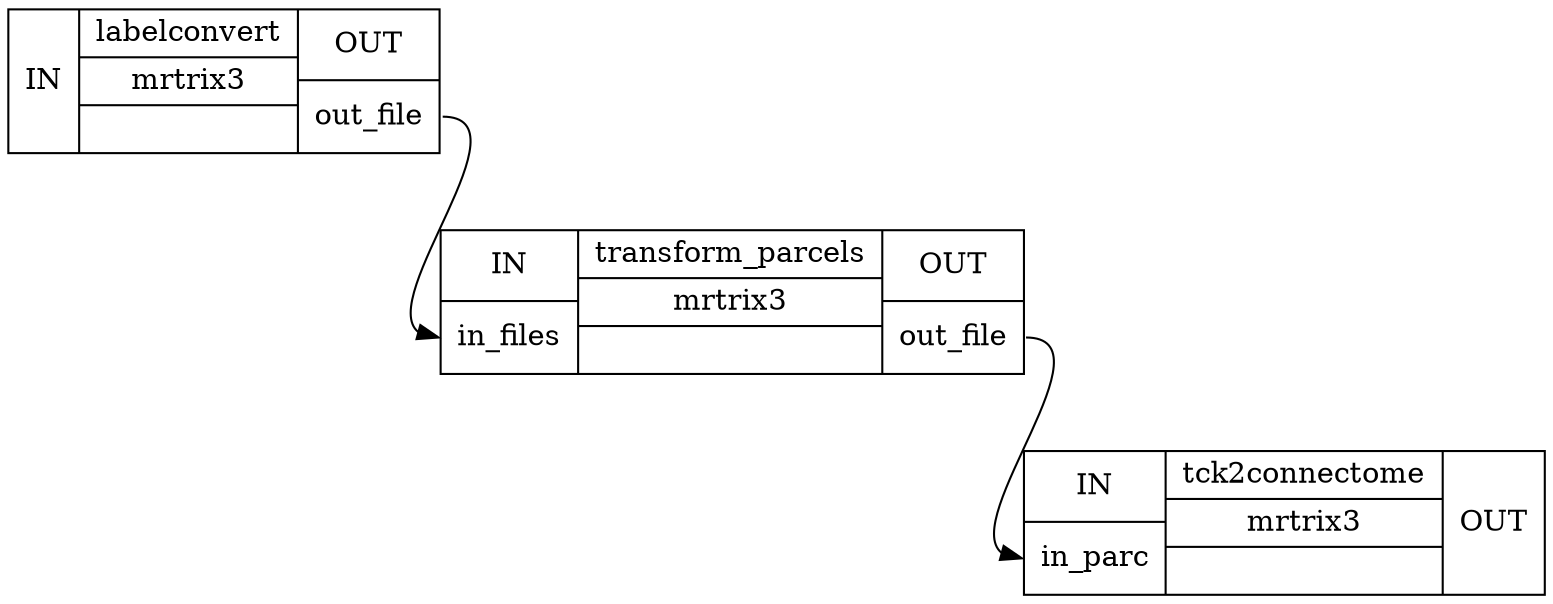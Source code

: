 digraph structs {
node [shape=record];
connectomelabelconvert [label="{IN}|{ labelconvert | mrtrix3 |  }|{OUT|<outoutfile> out_file}"];
connectometransform_parcels [label="{IN|<ininfiles> in_files}|{ transform_parcels | mrtrix3 |  }|{OUT|<outoutfile> out_file}"];
connectometck2connectome [label="{IN|<ininparc> in_parc}|{ tck2connectome | mrtrix3 |  }|{OUT}"];
connectomelabelconvert:outoutfile:e -> connectometransform_parcels:ininfiles:w;
connectometransform_parcels:outoutfile:e -> connectometck2connectome:ininparc:w;
}